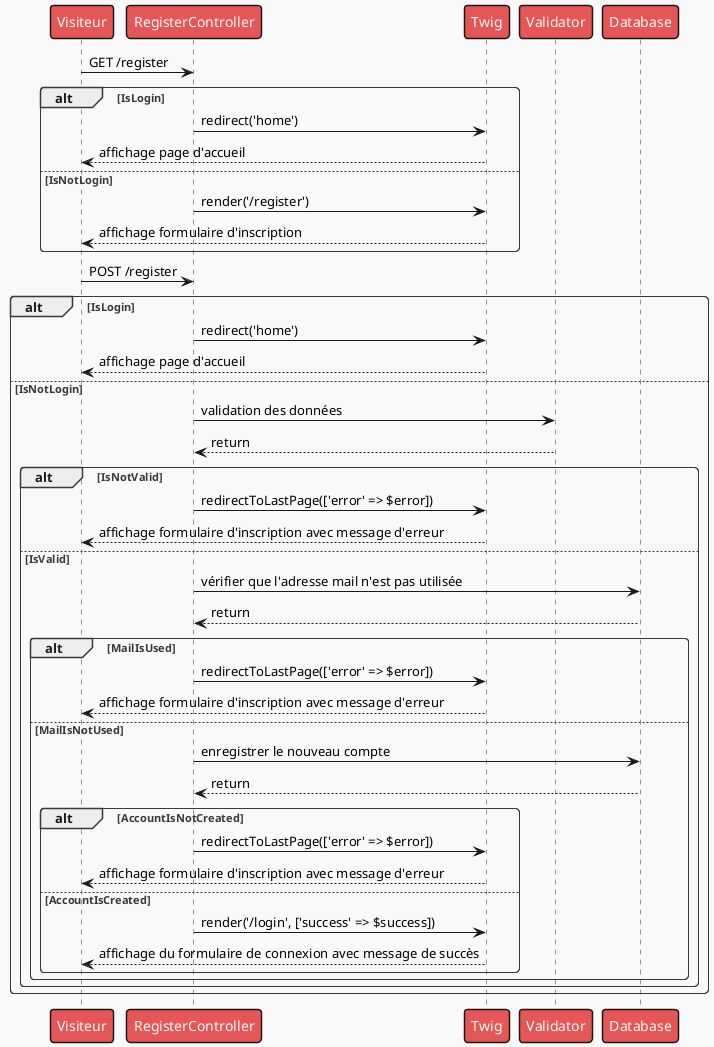@startuml

!theme mars

Visiteur -> RegisterController : GET /register
alt IsLogin
    RegisterController -> Twig : redirect('home')
    Twig --> Visiteur : affichage page d'accueil
else IsNotLogin
    RegisterController -> Twig : render('/register')
    Twig --> Visiteur : affichage formulaire d'inscription
end

Visiteur -> RegisterController : POST /register

alt IsLogin
    RegisterController -> Twig : redirect('home')
        Twig --> Visiteur : affichage page d'accueil
else IsNotLogin
    RegisterController -> Validator : validation des données
    Validator --> RegisterController : return
    alt IsNotValid
        RegisterController -> Twig : redirectToLastPage(['error' => $error])
        Twig --> Visiteur : affichage formulaire d'inscription avec message d'erreur
    else IsValid
        RegisterController -> Database : vérifier que l'adresse mail n'est pas utilisée
        Database --> RegisterController : return

        alt MailIsUsed
            RegisterController -> Twig : redirectToLastPage(['error' => $error])
            Twig --> Visiteur : affichage formulaire d'inscription avec message d'erreur
        else MailIsNotUsed
            RegisterController -> Database : enregistrer le nouveau compte
            Database --> RegisterController : return
            alt AccountIsNotCreated
                RegisterController -> Twig : redirectToLastPage(['error' => $error])
                Twig --> Visiteur : affichage formulaire d'inscription avec message d'erreur
            else AccountIsCreated
                RegisterController -> Twig : render('/login', ['success' => $success])
                Twig --> Visiteur : affichage du formulaire de connexion avec message de succès
            end
        end
    end
end





@enduml